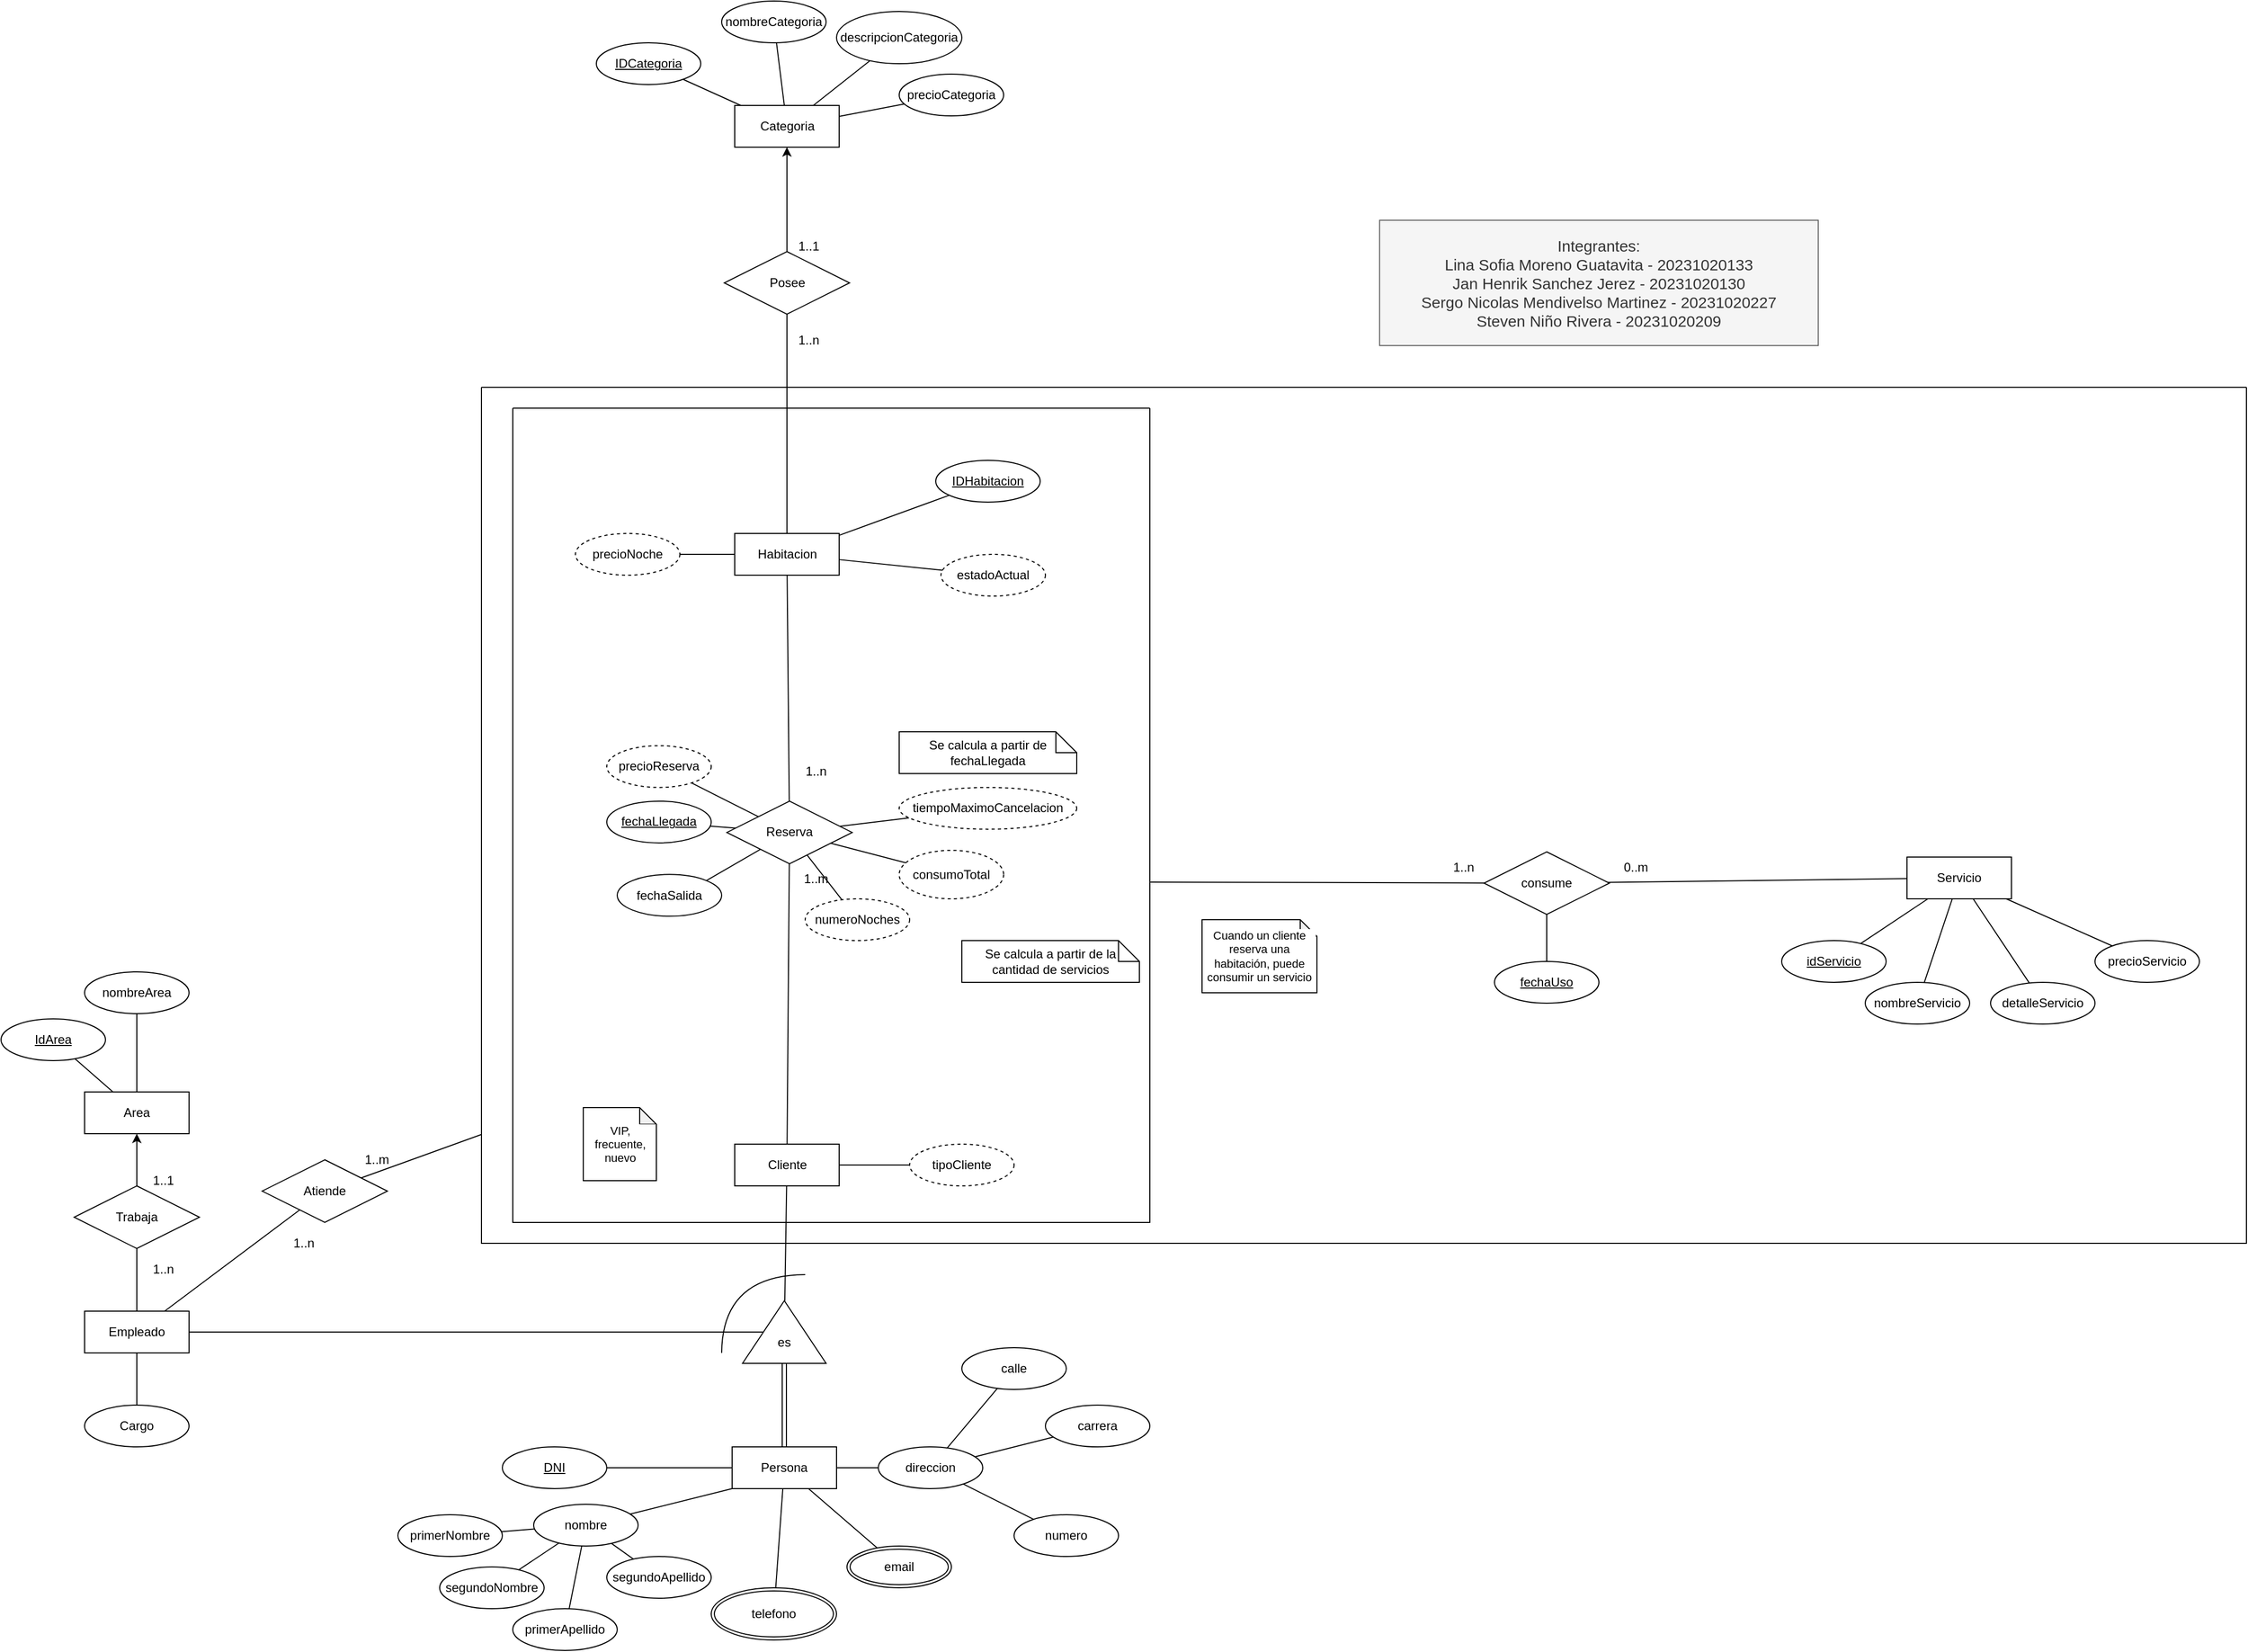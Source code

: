 <mxfile version="27.2.0">
  <diagram id="R2lEEEUBdFMjLlhIrx00" name="Page-1">
    <mxGraphModel dx="1281" dy="1661" grid="1" gridSize="10" guides="1" tooltips="1" connect="1" arrows="1" fold="1" page="1" pageScale="1" pageWidth="850" pageHeight="1100" math="0" shadow="0" extFonts="Permanent Marker^https://fonts.googleapis.com/css?family=Permanent+Marker">
      <root>
        <mxCell id="0" />
        <mxCell id="1" parent="0" />
        <mxCell id="shVBCPUXtci6jnUbTt21-21" style="edgeStyle=none;shape=connector;rounded=0;orthogonalLoop=1;jettySize=auto;html=1;strokeColor=default;align=center;verticalAlign=middle;fontFamily=Helvetica;fontSize=11;fontColor=default;labelBackgroundColor=default;endArrow=none;" parent="1" source="QS1I4q830uSCWdmDyugS-1" target="shVBCPUXtci6jnUbTt21-20" edge="1">
          <mxGeometry relative="1" as="geometry" />
        </mxCell>
        <mxCell id="QS1I4q830uSCWdmDyugS-1" value="Categoria" style="whiteSpace=wrap;html=1;align=center;" parent="1" vertex="1">
          <mxGeometry x="722.5" y="-450" width="100" height="40" as="geometry" />
        </mxCell>
        <mxCell id="dO-OO0QhJHyzGZb2AIYF-4" style="rounded=0;orthogonalLoop=1;jettySize=auto;html=1;exitX=1;exitY=0.5;exitDx=0;exitDy=0;endArrow=none;startFill=0;" parent="1" source="QS1I4q830uSCWdmDyugS-3" target="dO-OO0QhJHyzGZb2AIYF-3" edge="1">
          <mxGeometry relative="1" as="geometry" />
        </mxCell>
        <mxCell id="QS1I4q830uSCWdmDyugS-3" value="Persona" style="whiteSpace=wrap;html=1;align=center;" parent="1" vertex="1">
          <mxGeometry x="720" y="835" width="100" height="40" as="geometry" />
        </mxCell>
        <mxCell id="QS1I4q830uSCWdmDyugS-4" value="nombre" style="ellipse;whiteSpace=wrap;html=1;align=center;" parent="1" vertex="1">
          <mxGeometry x="530" y="890" width="100" height="40" as="geometry" />
        </mxCell>
        <mxCell id="QS1I4q830uSCWdmDyugS-5" value="DNI" style="ellipse;whiteSpace=wrap;html=1;align=center;fontStyle=4;" parent="1" vertex="1">
          <mxGeometry x="500" y="835" width="100" height="40" as="geometry" />
        </mxCell>
        <mxCell id="QS1I4q830uSCWdmDyugS-6" value="" style="endArrow=none;html=1;rounded=0;" parent="1" source="QS1I4q830uSCWdmDyugS-3" target="QS1I4q830uSCWdmDyugS-5" edge="1">
          <mxGeometry relative="1" as="geometry">
            <mxPoint x="660" y="1065" as="sourcePoint" />
            <mxPoint x="820" y="1065" as="targetPoint" />
          </mxGeometry>
        </mxCell>
        <mxCell id="QS1I4q830uSCWdmDyugS-7" value="" style="endArrow=none;html=1;rounded=0;exitX=0;exitY=1;exitDx=0;exitDy=0;" parent="1" source="QS1I4q830uSCWdmDyugS-3" target="QS1I4q830uSCWdmDyugS-4" edge="1">
          <mxGeometry relative="1" as="geometry">
            <mxPoint x="770" y="965" as="sourcePoint" />
            <mxPoint x="930" y="965" as="targetPoint" />
          </mxGeometry>
        </mxCell>
        <mxCell id="QS1I4q830uSCWdmDyugS-8" value="primerNombre" style="ellipse;whiteSpace=wrap;html=1;align=center;" parent="1" vertex="1">
          <mxGeometry x="400" y="900" width="100" height="40" as="geometry" />
        </mxCell>
        <mxCell id="QS1I4q830uSCWdmDyugS-9" value="primerApellido" style="ellipse;whiteSpace=wrap;html=1;align=center;" parent="1" vertex="1">
          <mxGeometry x="510" y="990" width="100" height="40" as="geometry" />
        </mxCell>
        <mxCell id="QS1I4q830uSCWdmDyugS-10" value="segundoNombre" style="ellipse;whiteSpace=wrap;html=1;align=center;" parent="1" vertex="1">
          <mxGeometry x="440" y="950" width="100" height="40" as="geometry" />
        </mxCell>
        <mxCell id="QS1I4q830uSCWdmDyugS-11" value="segundoApellido" style="ellipse;whiteSpace=wrap;html=1;align=center;" parent="1" vertex="1">
          <mxGeometry x="600" y="940" width="100" height="40" as="geometry" />
        </mxCell>
        <mxCell id="QS1I4q830uSCWdmDyugS-13" value="" style="endArrow=none;html=1;rounded=0;" parent="1" source="QS1I4q830uSCWdmDyugS-4" target="QS1I4q830uSCWdmDyugS-10" edge="1">
          <mxGeometry relative="1" as="geometry">
            <mxPoint x="650" y="985" as="sourcePoint" />
            <mxPoint x="810" y="985" as="targetPoint" />
          </mxGeometry>
        </mxCell>
        <mxCell id="QS1I4q830uSCWdmDyugS-14" value="" style="endArrow=none;html=1;rounded=0;" parent="1" source="QS1I4q830uSCWdmDyugS-4" target="QS1I4q830uSCWdmDyugS-8" edge="1">
          <mxGeometry relative="1" as="geometry">
            <mxPoint x="660" y="995" as="sourcePoint" />
            <mxPoint x="820" y="995" as="targetPoint" />
          </mxGeometry>
        </mxCell>
        <mxCell id="QS1I4q830uSCWdmDyugS-15" value="" style="endArrow=none;html=1;rounded=0;" parent="1" source="QS1I4q830uSCWdmDyugS-4" target="QS1I4q830uSCWdmDyugS-9" edge="1">
          <mxGeometry relative="1" as="geometry">
            <mxPoint x="670" y="1005" as="sourcePoint" />
            <mxPoint x="830" y="1005" as="targetPoint" />
          </mxGeometry>
        </mxCell>
        <mxCell id="QS1I4q830uSCWdmDyugS-16" value="" style="endArrow=none;html=1;rounded=0;" parent="1" source="QS1I4q830uSCWdmDyugS-11" target="QS1I4q830uSCWdmDyugS-4" edge="1">
          <mxGeometry relative="1" as="geometry">
            <mxPoint x="680" y="1015" as="sourcePoint" />
            <mxPoint x="840" y="1015" as="targetPoint" />
          </mxGeometry>
        </mxCell>
        <mxCell id="QS1I4q830uSCWdmDyugS-17" value="telefono" style="ellipse;shape=doubleEllipse;margin=3;whiteSpace=wrap;html=1;align=center;" parent="1" vertex="1">
          <mxGeometry x="700" y="970" width="120" height="50" as="geometry" />
        </mxCell>
        <mxCell id="QS1I4q830uSCWdmDyugS-18" value="email" style="ellipse;shape=doubleEllipse;margin=3;whiteSpace=wrap;html=1;align=center;" parent="1" vertex="1">
          <mxGeometry x="830" y="930" width="100" height="40" as="geometry" />
        </mxCell>
        <mxCell id="QS1I4q830uSCWdmDyugS-19" value="" style="endArrow=none;html=1;rounded=0;" parent="1" source="QS1I4q830uSCWdmDyugS-3" target="QS1I4q830uSCWdmDyugS-17" edge="1">
          <mxGeometry relative="1" as="geometry">
            <mxPoint x="830" y="745" as="sourcePoint" />
            <mxPoint x="990" y="745" as="targetPoint" />
          </mxGeometry>
        </mxCell>
        <mxCell id="QS1I4q830uSCWdmDyugS-20" value="" style="endArrow=none;html=1;rounded=0;" parent="1" source="QS1I4q830uSCWdmDyugS-3" target="QS1I4q830uSCWdmDyugS-18" edge="1">
          <mxGeometry relative="1" as="geometry">
            <mxPoint x="790" y="878" as="sourcePoint" />
            <mxPoint x="869" y="897" as="targetPoint" />
          </mxGeometry>
        </mxCell>
        <mxCell id="QS1I4q830uSCWdmDyugS-21" value="Empleado" style="whiteSpace=wrap;html=1;align=center;" parent="1" vertex="1">
          <mxGeometry x="100" y="705" width="100" height="40" as="geometry" />
        </mxCell>
        <mxCell id="QS1I4q830uSCWdmDyugS-40" value="" style="triangle;whiteSpace=wrap;html=1;rotation=-90;" parent="1" vertex="1">
          <mxGeometry x="740" y="685" width="60" height="80" as="geometry" />
        </mxCell>
        <mxCell id="QS1I4q830uSCWdmDyugS-41" value="" style="shape=link;html=1;rounded=0;" parent="1" source="QS1I4q830uSCWdmDyugS-40" target="QS1I4q830uSCWdmDyugS-3" edge="1">
          <mxGeometry relative="1" as="geometry">
            <mxPoint x="500" y="815" as="sourcePoint" />
            <mxPoint x="660" y="815" as="targetPoint" />
          </mxGeometry>
        </mxCell>
        <mxCell id="QS1I4q830uSCWdmDyugS-43" value="" style="endArrow=none;html=1;rounded=0;" parent="1" source="QS1I4q830uSCWdmDyugS-21" target="QS1I4q830uSCWdmDyugS-40" edge="1">
          <mxGeometry relative="1" as="geometry">
            <mxPoint x="730" y="405" as="sourcePoint" />
            <mxPoint x="890" y="405" as="targetPoint" />
          </mxGeometry>
        </mxCell>
        <mxCell id="QS1I4q830uSCWdmDyugS-44" value="" style="endArrow=none;html=1;rounded=0;" parent="1" source="G4VD6scRQYRvnBUST8PF-32" target="QS1I4q830uSCWdmDyugS-40" edge="1">
          <mxGeometry relative="1" as="geometry">
            <mxPoint x="730" y="545" as="sourcePoint" />
            <mxPoint x="424" y="663" as="targetPoint" />
          </mxGeometry>
        </mxCell>
        <mxCell id="QS1I4q830uSCWdmDyugS-45" value="Posee" style="shape=rhombus;perimeter=rhombusPerimeter;whiteSpace=wrap;html=1;align=center;" parent="1" vertex="1">
          <mxGeometry x="712.5" y="-310" width="120" height="60" as="geometry" />
        </mxCell>
        <mxCell id="QS1I4q830uSCWdmDyugS-47" value="" style="endArrow=none;html=1;rounded=0;startArrow=none;startFill=0;entryX=0.5;entryY=1;entryDx=0;entryDy=0;" parent="1" source="QS1I4q830uSCWdmDyugS-45" target="fhtL9vKuBu3bavkkqOvB-79" edge="1">
          <mxGeometry relative="1" as="geometry">
            <mxPoint x="320" y="210" as="sourcePoint" />
            <mxPoint x="750" y="-220" as="targetPoint" />
          </mxGeometry>
        </mxCell>
        <mxCell id="QS1I4q830uSCWdmDyugS-48" value="" style="endArrow=none;html=1;rounded=0;startArrow=classic;startFill=1;" parent="1" source="QS1I4q830uSCWdmDyugS-1" target="QS1I4q830uSCWdmDyugS-45" edge="1">
          <mxGeometry relative="1" as="geometry">
            <mxPoint x="430" y="20" as="sourcePoint" />
            <mxPoint x="430" y="90" as="targetPoint" />
          </mxGeometry>
        </mxCell>
        <mxCell id="QS1I4q830uSCWdmDyugS-49" value="nombreCategoria" style="ellipse;whiteSpace=wrap;html=1;align=center;" parent="1" vertex="1">
          <mxGeometry x="710" y="-550" width="100" height="40" as="geometry" />
        </mxCell>
        <mxCell id="QS1I4q830uSCWdmDyugS-50" value="IDCategoria" style="ellipse;whiteSpace=wrap;html=1;align=center;fontStyle=4;" parent="1" vertex="1">
          <mxGeometry x="590" y="-510" width="100" height="40" as="geometry" />
        </mxCell>
        <mxCell id="QS1I4q830uSCWdmDyugS-52" value="" style="endArrow=none;html=1;rounded=0;" parent="1" source="QS1I4q830uSCWdmDyugS-50" target="QS1I4q830uSCWdmDyugS-1" edge="1">
          <mxGeometry relative="1" as="geometry">
            <mxPoint x="190" y="-140" as="sourcePoint" />
            <mxPoint x="350" y="-140" as="targetPoint" />
          </mxGeometry>
        </mxCell>
        <mxCell id="QS1I4q830uSCWdmDyugS-53" value="" style="endArrow=none;html=1;rounded=0;" parent="1" source="QS1I4q830uSCWdmDyugS-49" target="QS1I4q830uSCWdmDyugS-1" edge="1">
          <mxGeometry relative="1" as="geometry">
            <mxPoint x="347" y="-183" as="sourcePoint" />
            <mxPoint x="418" y="-140" as="targetPoint" />
          </mxGeometry>
        </mxCell>
        <mxCell id="QS1I4q830uSCWdmDyugS-63" value="" style="endArrow=none;html=1;rounded=0;" parent="1" source="QS1I4q830uSCWdmDyugS-1" target="shVBCPUXtci6jnUbTt21-4" edge="1">
          <mxGeometry relative="1" as="geometry">
            <mxPoint x="510" y="50" as="sourcePoint" />
            <mxPoint x="542.751" y="-193.231" as="targetPoint" />
          </mxGeometry>
        </mxCell>
        <mxCell id="QS1I4q830uSCWdmDyugS-64" value="Cargo" style="ellipse;whiteSpace=wrap;html=1;align=center;" parent="1" vertex="1">
          <mxGeometry x="100" y="795" width="100" height="40" as="geometry" />
        </mxCell>
        <mxCell id="QS1I4q830uSCWdmDyugS-65" value="" style="endArrow=none;html=1;rounded=0;" parent="1" source="QS1I4q830uSCWdmDyugS-64" target="QS1I4q830uSCWdmDyugS-21" edge="1">
          <mxGeometry relative="1" as="geometry">
            <mxPoint x="-20" y="775" as="sourcePoint" />
            <mxPoint x="140" y="775" as="targetPoint" />
          </mxGeometry>
        </mxCell>
        <mxCell id="QS1I4q830uSCWdmDyugS-71" value="" style="endArrow=none;html=1;rounded=0;exitX=0.5;exitY=1;exitDx=0;exitDy=0;" parent="1" source="dO-OO0QhJHyzGZb2AIYF-10" target="QS1I4q830uSCWdmDyugS-21" edge="1">
          <mxGeometry relative="1" as="geometry">
            <mxPoint x="55.584" y="662.183" as="sourcePoint" />
            <mxPoint x="80" y="655" as="targetPoint" />
          </mxGeometry>
        </mxCell>
        <mxCell id="QS1I4q830uSCWdmDyugS-72" value="Servicio" style="whiteSpace=wrap;html=1;align=center;" parent="1" vertex="1">
          <mxGeometry x="1845" y="270" width="100" height="40" as="geometry" />
        </mxCell>
        <mxCell id="QS1I4q830uSCWdmDyugS-73" value="idServicio" style="ellipse;whiteSpace=wrap;html=1;align=center;fontStyle=4;" parent="1" vertex="1">
          <mxGeometry x="1725" y="350" width="100" height="40" as="geometry" />
        </mxCell>
        <mxCell id="QS1I4q830uSCWdmDyugS-74" value="" style="endArrow=none;html=1;rounded=0;" parent="1" source="QS1I4q830uSCWdmDyugS-73" target="QS1I4q830uSCWdmDyugS-72" edge="1">
          <mxGeometry relative="1" as="geometry">
            <mxPoint x="1525" y="690" as="sourcePoint" />
            <mxPoint x="1685" y="690" as="targetPoint" />
          </mxGeometry>
        </mxCell>
        <mxCell id="QS1I4q830uSCWdmDyugS-75" value="nombreServicio" style="ellipse;whiteSpace=wrap;html=1;align=center;" parent="1" vertex="1">
          <mxGeometry x="1805" y="390" width="100" height="40" as="geometry" />
        </mxCell>
        <mxCell id="QS1I4q830uSCWdmDyugS-76" value="" style="endArrow=none;html=1;rounded=0;" parent="1" source="QS1I4q830uSCWdmDyugS-75" target="QS1I4q830uSCWdmDyugS-72" edge="1">
          <mxGeometry relative="1" as="geometry">
            <mxPoint x="1515" y="660" as="sourcePoint" />
            <mxPoint x="1675" y="660" as="targetPoint" />
          </mxGeometry>
        </mxCell>
        <mxCell id="QS1I4q830uSCWdmDyugS-77" value="precioServicio" style="ellipse;whiteSpace=wrap;html=1;align=center;" parent="1" vertex="1">
          <mxGeometry x="2025" y="350" width="100" height="40" as="geometry" />
        </mxCell>
        <mxCell id="QS1I4q830uSCWdmDyugS-78" value="" style="endArrow=none;html=1;rounded=0;" parent="1" source="QS1I4q830uSCWdmDyugS-72" target="QS1I4q830uSCWdmDyugS-77" edge="1">
          <mxGeometry relative="1" as="geometry">
            <mxPoint x="1725" y="560" as="sourcePoint" />
            <mxPoint x="1885" y="560" as="targetPoint" />
          </mxGeometry>
        </mxCell>
        <mxCell id="QS1I4q830uSCWdmDyugS-79" value="detalleServicio" style="ellipse;whiteSpace=wrap;html=1;align=center;" parent="1" vertex="1">
          <mxGeometry x="1925" y="390" width="100" height="40" as="geometry" />
        </mxCell>
        <mxCell id="QS1I4q830uSCWdmDyugS-80" value="" style="endArrow=none;html=1;rounded=0;" parent="1" source="QS1I4q830uSCWdmDyugS-72" target="QS1I4q830uSCWdmDyugS-79" edge="1">
          <mxGeometry relative="1" as="geometry">
            <mxPoint x="1665" y="580" as="sourcePoint" />
            <mxPoint x="1825" y="580" as="targetPoint" />
          </mxGeometry>
        </mxCell>
        <mxCell id="QS1I4q830uSCWdmDyugS-81" value="consume" style="shape=rhombus;perimeter=rhombusPerimeter;whiteSpace=wrap;html=1;align=center;" parent="1" vertex="1">
          <mxGeometry x="1440" y="265" width="120" height="60" as="geometry" />
        </mxCell>
        <mxCell id="QS1I4q830uSCWdmDyugS-83" value="" style="endArrow=none;html=1;rounded=0;endFill=1;startFill=0;exitX=1.001;exitY=0.582;exitDx=0;exitDy=0;exitPerimeter=0;" parent="1" source="G4VD6scRQYRvnBUST8PF-38" target="QS1I4q830uSCWdmDyugS-81" edge="1">
          <mxGeometry relative="1" as="geometry">
            <mxPoint x="1030" y="295" as="sourcePoint" />
            <mxPoint x="990" y="500" as="targetPoint" />
          </mxGeometry>
        </mxCell>
        <mxCell id="QS1I4q830uSCWdmDyugS-85" value="" style="resizable=0;html=1;whiteSpace=wrap;align=right;verticalAlign=bottom;" parent="QS1I4q830uSCWdmDyugS-83" connectable="0" vertex="1">
          <mxGeometry x="1" relative="1" as="geometry" />
        </mxCell>
        <mxCell id="QS1I4q830uSCWdmDyugS-86" value="" style="endArrow=none;html=1;rounded=0;" parent="1" source="QS1I4q830uSCWdmDyugS-81" target="QS1I4q830uSCWdmDyugS-72" edge="1">
          <mxGeometry relative="1" as="geometry">
            <mxPoint x="1305" y="690" as="sourcePoint" />
            <mxPoint x="1415" y="690" as="targetPoint" />
          </mxGeometry>
        </mxCell>
        <mxCell id="QS1I4q830uSCWdmDyugS-91" value="" style="endArrow=none;html=1;rounded=0;" parent="1" source="QS1I4q830uSCWdmDyugS-89" target="QS1I4q830uSCWdmDyugS-81" edge="1">
          <mxGeometry relative="1" as="geometry">
            <mxPoint x="1351.045" y="633.142" as="sourcePoint" />
            <mxPoint x="1520" y="745" as="targetPoint" />
          </mxGeometry>
        </mxCell>
        <mxCell id="dO-OO0QhJHyzGZb2AIYF-2" value="es" style="text;html=1;align=center;verticalAlign=middle;whiteSpace=wrap;rounded=0;" parent="1" vertex="1">
          <mxGeometry x="740" y="720" width="60" height="30" as="geometry" />
        </mxCell>
        <mxCell id="shVBCPUXtci6jnUbTt21-12" style="edgeStyle=none;shape=connector;rounded=0;orthogonalLoop=1;jettySize=auto;html=1;strokeColor=default;align=center;verticalAlign=middle;fontFamily=Helvetica;fontSize=11;fontColor=default;labelBackgroundColor=default;endArrow=none;" parent="1" source="dO-OO0QhJHyzGZb2AIYF-3" target="shVBCPUXtci6jnUbTt21-9" edge="1">
          <mxGeometry relative="1" as="geometry" />
        </mxCell>
        <mxCell id="shVBCPUXtci6jnUbTt21-13" style="edgeStyle=none;shape=connector;rounded=0;orthogonalLoop=1;jettySize=auto;html=1;strokeColor=default;align=center;verticalAlign=middle;fontFamily=Helvetica;fontSize=11;fontColor=default;labelBackgroundColor=default;endArrow=none;" parent="1" source="dO-OO0QhJHyzGZb2AIYF-3" target="shVBCPUXtci6jnUbTt21-10" edge="1">
          <mxGeometry relative="1" as="geometry" />
        </mxCell>
        <mxCell id="shVBCPUXtci6jnUbTt21-14" style="edgeStyle=none;shape=connector;rounded=0;orthogonalLoop=1;jettySize=auto;html=1;strokeColor=default;align=center;verticalAlign=middle;fontFamily=Helvetica;fontSize=11;fontColor=default;labelBackgroundColor=default;endArrow=none;" parent="1" source="dO-OO0QhJHyzGZb2AIYF-3" target="shVBCPUXtci6jnUbTt21-11" edge="1">
          <mxGeometry relative="1" as="geometry" />
        </mxCell>
        <mxCell id="dO-OO0QhJHyzGZb2AIYF-3" value="direccion" style="ellipse;whiteSpace=wrap;html=1;align=center;" parent="1" vertex="1">
          <mxGeometry x="860" y="835" width="100" height="40" as="geometry" />
        </mxCell>
        <mxCell id="dO-OO0QhJHyzGZb2AIYF-12" style="edgeStyle=orthogonalEdgeStyle;rounded=0;orthogonalLoop=1;jettySize=auto;html=1;exitX=0.5;exitY=0;exitDx=0;exitDy=0;entryX=0.5;entryY=1;entryDx=0;entryDy=0;endArrow=classic;startFill=0;endFill=1;" parent="1" source="dO-OO0QhJHyzGZb2AIYF-10" target="dO-OO0QhJHyzGZb2AIYF-11" edge="1">
          <mxGeometry relative="1" as="geometry" />
        </mxCell>
        <mxCell id="dO-OO0QhJHyzGZb2AIYF-10" value="Trabaja" style="shape=rhombus;perimeter=rhombusPerimeter;whiteSpace=wrap;html=1;align=center;" parent="1" vertex="1">
          <mxGeometry x="90" y="585" width="120" height="60" as="geometry" />
        </mxCell>
        <mxCell id="dO-OO0QhJHyzGZb2AIYF-14" style="rounded=0;orthogonalLoop=1;jettySize=auto;html=1;endArrow=none;startFill=0;" parent="1" source="dO-OO0QhJHyzGZb2AIYF-11" target="dO-OO0QhJHyzGZb2AIYF-13" edge="1">
          <mxGeometry relative="1" as="geometry" />
        </mxCell>
        <mxCell id="dO-OO0QhJHyzGZb2AIYF-16" style="rounded=0;orthogonalLoop=1;jettySize=auto;html=1;endArrow=none;startFill=0;" parent="1" source="dO-OO0QhJHyzGZb2AIYF-11" target="dO-OO0QhJHyzGZb2AIYF-15" edge="1">
          <mxGeometry relative="1" as="geometry" />
        </mxCell>
        <mxCell id="dO-OO0QhJHyzGZb2AIYF-11" value="Area" style="whiteSpace=wrap;html=1;align=center;" parent="1" vertex="1">
          <mxGeometry x="100" y="495" width="100" height="40" as="geometry" />
        </mxCell>
        <mxCell id="dO-OO0QhJHyzGZb2AIYF-13" value="IdArea" style="ellipse;whiteSpace=wrap;html=1;align=center;fontStyle=4;" parent="1" vertex="1">
          <mxGeometry x="20" y="425" width="100" height="40" as="geometry" />
        </mxCell>
        <mxCell id="dO-OO0QhJHyzGZb2AIYF-15" value="nombreArea" style="ellipse;whiteSpace=wrap;html=1;align=center;" parent="1" vertex="1">
          <mxGeometry x="100" y="380" width="100" height="40" as="geometry" />
        </mxCell>
        <mxCell id="shVBCPUXtci6jnUbTt21-4" value="descripcionCategoria" style="ellipse;whiteSpace=wrap;html=1;align=center;" parent="1" vertex="1">
          <mxGeometry x="820" y="-540" width="120" height="50" as="geometry" />
        </mxCell>
        <mxCell id="shVBCPUXtci6jnUbTt21-9" value="calle" style="ellipse;whiteSpace=wrap;html=1;align=center;" parent="1" vertex="1">
          <mxGeometry x="940" y="740" width="100" height="40" as="geometry" />
        </mxCell>
        <mxCell id="shVBCPUXtci6jnUbTt21-10" value="carrera" style="ellipse;whiteSpace=wrap;html=1;align=center;" parent="1" vertex="1">
          <mxGeometry x="1020" y="795" width="100" height="40" as="geometry" />
        </mxCell>
        <mxCell id="shVBCPUXtci6jnUbTt21-11" value="numero" style="ellipse;whiteSpace=wrap;html=1;align=center;" parent="1" vertex="1">
          <mxGeometry x="990" y="900" width="100" height="40" as="geometry" />
        </mxCell>
        <mxCell id="shVBCPUXtci6jnUbTt21-20" value="precioCategoria" style="ellipse;whiteSpace=wrap;html=1;align=center;" parent="1" vertex="1">
          <mxGeometry x="880" y="-480" width="100" height="40" as="geometry" />
        </mxCell>
        <mxCell id="hM8OIDVvDlEyUMFHQCPn-17" value="1..1" style="text;html=1;align=center;verticalAlign=middle;resizable=0;points=[];autosize=1;strokeColor=none;fillColor=none;" parent="1" vertex="1">
          <mxGeometry x="772.5" y="-330" width="40" height="30" as="geometry" />
        </mxCell>
        <mxCell id="hM8OIDVvDlEyUMFHQCPn-20" value="1..1" style="text;html=1;align=center;verticalAlign=middle;resizable=0;points=[];autosize=1;strokeColor=none;fillColor=none;" parent="1" vertex="1">
          <mxGeometry x="155" y="565" width="40" height="30" as="geometry" />
        </mxCell>
        <mxCell id="hM8OIDVvDlEyUMFHQCPn-21" value="1..n" style="text;html=1;align=center;verticalAlign=middle;resizable=0;points=[];autosize=1;strokeColor=none;fillColor=none;" parent="1" vertex="1">
          <mxGeometry x="155" y="650" width="40" height="30" as="geometry" />
        </mxCell>
        <mxCell id="hM8OIDVvDlEyUMFHQCPn-22" value="1..n" style="text;html=1;align=center;verticalAlign=middle;resizable=0;points=[];autosize=1;strokeColor=none;fillColor=none;" parent="1" vertex="1">
          <mxGeometry x="1400" y="265" width="40" height="30" as="geometry" />
        </mxCell>
        <mxCell id="hM8OIDVvDlEyUMFHQCPn-23" value="0..m" style="text;html=1;align=center;verticalAlign=middle;resizable=0;points=[];autosize=1;strokeColor=none;fillColor=none;" parent="1" vertex="1">
          <mxGeometry x="1560" y="265" width="50" height="30" as="geometry" />
        </mxCell>
        <mxCell id="fhtL9vKuBu3bavkkqOvB-17" value="" style="endArrow=none;html=1;rounded=0;edgeStyle=orthogonalEdgeStyle;curved=1;" parent="1" edge="1">
          <mxGeometry width="50" height="50" relative="1" as="geometry">
            <mxPoint x="790" y="670" as="sourcePoint" />
            <mxPoint x="710" y="745" as="targetPoint" />
          </mxGeometry>
        </mxCell>
        <mxCell id="fhtL9vKuBu3bavkkqOvB-68" value="1..n" style="text;html=1;align=center;verticalAlign=middle;resizable=0;points=[];autosize=1;strokeColor=none;fillColor=none;" parent="1" vertex="1">
          <mxGeometry x="772.5" y="-240" width="40" height="30" as="geometry" />
        </mxCell>
        <mxCell id="G4VD6scRQYRvnBUST8PF-1" value="&lt;div&gt;Integrantes:&lt;/div&gt;Lina Sofia Moreno Guatavita - 20231020133&lt;div&gt;Jan Henrik Sanchez Jerez - 20231020130&lt;/div&gt;&lt;div&gt;Sergo Nicolas Mendivelso Martinez - 20231020227&lt;/div&gt;&lt;div&gt;Steven Niño Rivera - 20231020209&lt;/div&gt;" style="text;html=1;align=center;verticalAlign=middle;whiteSpace=wrap;rounded=0;fillColor=#f5f5f5;fontColor=#333333;strokeColor=#666666;fontSize=15;" parent="1" vertex="1">
          <mxGeometry x="1340" y="-340" width="420" height="120" as="geometry" />
        </mxCell>
        <mxCell id="G4VD6scRQYRvnBUST8PF-38" value="" style="swimlane;startSize=0;fontFamily=Helvetica;fontSize=11;fontColor=default;labelBackgroundColor=default;fillColor=none;" parent="1" vertex="1">
          <mxGeometry x="510" y="-160" width="610" height="780" as="geometry" />
        </mxCell>
        <mxCell id="G4VD6scRQYRvnBUST8PF-32" value="Cliente" style="whiteSpace=wrap;html=1;align=center;" parent="G4VD6scRQYRvnBUST8PF-38" vertex="1">
          <mxGeometry x="212.5" y="705" width="100" height="40" as="geometry" />
        </mxCell>
        <mxCell id="G4VD6scRQYRvnBUST8PF-36" value="VIP, frecuente, nuevo" style="shape=note;whiteSpace=wrap;html=1;backgroundOutline=1;darkOpacity=0.05;fontFamily=Helvetica;fontSize=11;fontColor=default;labelBackgroundColor=default;size=16;" parent="G4VD6scRQYRvnBUST8PF-38" vertex="1">
          <mxGeometry x="67.5" y="670" width="70" height="70" as="geometry" />
        </mxCell>
        <mxCell id="hM8OIDVvDlEyUMFHQCPn-28" value="1..m" style="text;html=1;align=center;verticalAlign=middle;resizable=0;points=[];autosize=1;strokeColor=none;fillColor=none;" parent="G4VD6scRQYRvnBUST8PF-38" vertex="1">
          <mxGeometry x="265" y="436.44" width="50" height="30" as="geometry" />
        </mxCell>
        <mxCell id="G4VD6scRQYRvnBUST8PF-7" value="" style="endArrow=none;html=1;rounded=0;" parent="G4VD6scRQYRvnBUST8PF-38" source="G4VD6scRQYRvnBUST8PF-30" target="G4VD6scRQYRvnBUST8PF-13" edge="1">
          <mxGeometry relative="1" as="geometry">
            <mxPoint x="220" y="414.903" as="sourcePoint" />
            <mxPoint x="164.847" y="447.837" as="targetPoint" />
          </mxGeometry>
        </mxCell>
        <mxCell id="G4VD6scRQYRvnBUST8PF-8" value="" style="endArrow=none;html=1;rounded=0;entryX=1;entryY=0;entryDx=0;entryDy=0;" parent="G4VD6scRQYRvnBUST8PF-38" source="G4VD6scRQYRvnBUST8PF-30" target="G4VD6scRQYRvnBUST8PF-18" edge="1">
          <mxGeometry relative="1" as="geometry">
            <mxPoint x="220" y="446.68" as="sourcePoint" />
            <mxPoint x="300" y="596.68" as="targetPoint" />
          </mxGeometry>
        </mxCell>
        <mxCell id="G4VD6scRQYRvnBUST8PF-9" value="" style="endArrow=none;html=1;rounded=0;" parent="G4VD6scRQYRvnBUST8PF-38" source="G4VD6scRQYRvnBUST8PF-30" target="G4VD6scRQYRvnBUST8PF-14" edge="1">
          <mxGeometry relative="1" as="geometry">
            <mxPoint x="220" y="406.68" as="sourcePoint" />
            <mxPoint x="147.735" y="363.321" as="targetPoint" />
          </mxGeometry>
        </mxCell>
        <mxCell id="G4VD6scRQYRvnBUST8PF-11" value="" style="endArrow=none;html=1;rounded=0;" parent="G4VD6scRQYRvnBUST8PF-38" source="G4VD6scRQYRvnBUST8PF-30" target="G4VD6scRQYRvnBUST8PF-16" edge="1">
          <mxGeometry relative="1" as="geometry">
            <mxPoint x="320" y="414.9" as="sourcePoint" />
            <mxPoint x="441.042" y="433.558" as="targetPoint" />
          </mxGeometry>
        </mxCell>
        <mxCell id="G4VD6scRQYRvnBUST8PF-12" value="Se calcula a partir de fechaLlegada" style="shape=note;size=20;whiteSpace=wrap;html=1;" parent="G4VD6scRQYRvnBUST8PF-38" vertex="1">
          <mxGeometry x="370" y="310" width="170" height="40" as="geometry" />
        </mxCell>
        <mxCell id="G4VD6scRQYRvnBUST8PF-13" value="fechaLlegada" style="ellipse;whiteSpace=wrap;html=1;align=center;fontStyle=4" parent="G4VD6scRQYRvnBUST8PF-38" vertex="1">
          <mxGeometry x="90" y="376.44" width="100" height="40" as="geometry" />
        </mxCell>
        <mxCell id="G4VD6scRQYRvnBUST8PF-14" value="precioReserva" style="ellipse;whiteSpace=wrap;html=1;align=center;dashed=1;" parent="G4VD6scRQYRvnBUST8PF-38" vertex="1">
          <mxGeometry x="90" y="323.32" width="100" height="40" as="geometry" />
        </mxCell>
        <mxCell id="G4VD6scRQYRvnBUST8PF-16" value="tiempoMaximoCancelacion" style="ellipse;whiteSpace=wrap;html=1;align=center;dashed=1;" parent="G4VD6scRQYRvnBUST8PF-38" vertex="1">
          <mxGeometry x="370" y="363.32" width="170" height="40" as="geometry" />
        </mxCell>
        <mxCell id="G4VD6scRQYRvnBUST8PF-18" value="fechaSalida" style="ellipse;whiteSpace=wrap;html=1;align=center;" parent="G4VD6scRQYRvnBUST8PF-38" vertex="1">
          <mxGeometry x="100" y="446.68" width="100" height="40" as="geometry" />
        </mxCell>
        <mxCell id="G4VD6scRQYRvnBUST8PF-30" value="Reserva" style="shape=rhombus;perimeter=rhombusPerimeter;whiteSpace=wrap;html=1;align=center;" parent="G4VD6scRQYRvnBUST8PF-38" vertex="1">
          <mxGeometry x="205" y="376.44" width="120" height="60" as="geometry" />
        </mxCell>
        <mxCell id="G4VD6scRQYRvnBUST8PF-35" style="rounded=0;orthogonalLoop=1;jettySize=auto;html=1;endArrow=none;startFill=0;endFill=1;" parent="G4VD6scRQYRvnBUST8PF-38" source="G4VD6scRQYRvnBUST8PF-30" target="G4VD6scRQYRvnBUST8PF-32" edge="1">
          <mxGeometry relative="1" as="geometry">
            <mxPoint x="245" y="290" as="sourcePoint" />
          </mxGeometry>
        </mxCell>
        <mxCell id="fhtL9vKuBu3bavkkqOvB-79" value="&lt;span style=&quot;background-color: initial;&quot;&gt;Habitacion&lt;/span&gt;" style="whiteSpace=wrap;html=1;align=center;" parent="G4VD6scRQYRvnBUST8PF-38" vertex="1">
          <mxGeometry x="212.5" y="120" width="100" height="40" as="geometry" />
        </mxCell>
        <mxCell id="G4VD6scRQYRvnBUST8PF-37" style="edgeStyle=none;shape=connector;rounded=0;orthogonalLoop=1;jettySize=auto;html=1;strokeColor=default;align=center;verticalAlign=middle;fontFamily=Helvetica;fontSize=11;fontColor=default;labelBackgroundColor=default;startFill=0;endArrow=none;" parent="G4VD6scRQYRvnBUST8PF-38" source="G4VD6scRQYRvnBUST8PF-30" target="fhtL9vKuBu3bavkkqOvB-79" edge="1">
          <mxGeometry relative="1" as="geometry" />
        </mxCell>
        <mxCell id="fhtL9vKuBu3bavkkqOvB-83" value="estadoActual" style="ellipse;whiteSpace=wrap;html=1;align=center;dashed=1;" parent="G4VD6scRQYRvnBUST8PF-38" vertex="1">
          <mxGeometry x="410" y="140" width="100" height="40" as="geometry" />
        </mxCell>
        <mxCell id="fhtL9vKuBu3bavkkqOvB-81" value="" style="endArrow=none;html=1;rounded=0;" parent="G4VD6scRQYRvnBUST8PF-38" source="fhtL9vKuBu3bavkkqOvB-83" target="fhtL9vKuBu3bavkkqOvB-79" edge="1">
          <mxGeometry relative="1" as="geometry">
            <mxPoint x="-270" y="310" as="sourcePoint" />
            <mxPoint x="-110" y="310" as="targetPoint" />
          </mxGeometry>
        </mxCell>
        <mxCell id="fhtL9vKuBu3bavkkqOvB-82" value="IDHabitacion" style="ellipse;whiteSpace=wrap;html=1;align=center;fontStyle=4;" parent="G4VD6scRQYRvnBUST8PF-38" vertex="1">
          <mxGeometry x="405" y="50" width="100" height="40" as="geometry" />
        </mxCell>
        <mxCell id="fhtL9vKuBu3bavkkqOvB-80" value="" style="endArrow=none;html=1;rounded=0;" parent="G4VD6scRQYRvnBUST8PF-38" source="fhtL9vKuBu3bavkkqOvB-82" target="fhtL9vKuBu3bavkkqOvB-79" edge="1">
          <mxGeometry relative="1" as="geometry">
            <mxPoint x="-360" y="290" as="sourcePoint" />
            <mxPoint x="-200" y="290" as="targetPoint" />
          </mxGeometry>
        </mxCell>
        <mxCell id="G4VD6scRQYRvnBUST8PF-42" value="1..n" style="text;html=1;align=center;verticalAlign=middle;resizable=0;points=[];autosize=1;strokeColor=none;fillColor=none;" parent="G4VD6scRQYRvnBUST8PF-38" vertex="1">
          <mxGeometry x="270" y="333.32" width="40" height="30" as="geometry" />
        </mxCell>
        <mxCell id="shVBCPUXtci6jnUbTt21-18" value="Cuando un cliente reserva una habitación, puede consumir un servicio" style="shape=note;whiteSpace=wrap;html=1;backgroundOutline=1;darkOpacity=0.05;fontFamily=Helvetica;fontSize=11;fontColor=default;labelBackgroundColor=default;size=16;" parent="1" vertex="1">
          <mxGeometry x="1170" y="330" width="110" height="70" as="geometry" />
        </mxCell>
        <mxCell id="lwkXBF0urChAFcM_Qn3S-1" value="" style="swimlane;startSize=0;" parent="1" vertex="1">
          <mxGeometry x="480" y="-180" width="1690" height="820" as="geometry" />
        </mxCell>
        <mxCell id="QS1I4q830uSCWdmDyugS-89" value="fechaUso" style="ellipse;whiteSpace=wrap;html=1;align=center;fontStyle=4" parent="lwkXBF0urChAFcM_Qn3S-1" vertex="1">
          <mxGeometry x="970" y="550" width="100" height="40" as="geometry" />
        </mxCell>
        <mxCell id="G4VD6scRQYRvnBUST8PF-19" value="consumoTotal" style="ellipse;whiteSpace=wrap;html=1;align=center;dashed=1;" parent="lwkXBF0urChAFcM_Qn3S-1" vertex="1">
          <mxGeometry x="400" y="443.56" width="100" height="46.44" as="geometry" />
        </mxCell>
        <mxCell id="G4VD6scRQYRvnBUST8PF-21" value="Se calcula a partir de la cantidad de servicios" style="shape=note;size=20;whiteSpace=wrap;html=1;" parent="lwkXBF0urChAFcM_Qn3S-1" vertex="1">
          <mxGeometry x="460" y="530" width="170" height="40" as="geometry" />
        </mxCell>
        <mxCell id="I6LmXVEZjTcFnqHunB0a-1" value="tipoCliente" style="ellipse;whiteSpace=wrap;html=1;align=center;dashed=1;" parent="lwkXBF0urChAFcM_Qn3S-1" vertex="1">
          <mxGeometry x="410" y="725" width="100" height="40" as="geometry" />
        </mxCell>
        <mxCell id="I6LmXVEZjTcFnqHunB0a-3" value="precioNoche" style="ellipse;whiteSpace=wrap;html=1;align=center;dashed=1;" parent="lwkXBF0urChAFcM_Qn3S-1" vertex="1">
          <mxGeometry x="90" y="140" width="100" height="40" as="geometry" />
        </mxCell>
        <mxCell id="I6LmXVEZjTcFnqHunB0a-5" value="numeroNoches" style="ellipse;whiteSpace=wrap;html=1;align=center;dashed=1;" parent="lwkXBF0urChAFcM_Qn3S-1" vertex="1">
          <mxGeometry x="310" y="490" width="100" height="40" as="geometry" />
        </mxCell>
        <mxCell id="lwkXBF0urChAFcM_Qn3S-2" value="Atiende" style="shape=rhombus;perimeter=rhombusPerimeter;whiteSpace=wrap;html=1;align=center;" parent="1" vertex="1">
          <mxGeometry x="270" y="560" width="120" height="60" as="geometry" />
        </mxCell>
        <mxCell id="lwkXBF0urChAFcM_Qn3S-5" value="" style="endArrow=none;html=1;rounded=0;" parent="1" source="lwkXBF0urChAFcM_Qn3S-2" target="QS1I4q830uSCWdmDyugS-21" edge="1">
          <mxGeometry relative="1" as="geometry">
            <mxPoint x="300" y="540" as="sourcePoint" />
            <mxPoint x="460" y="540" as="targetPoint" />
          </mxGeometry>
        </mxCell>
        <mxCell id="lwkXBF0urChAFcM_Qn3S-6" value="" style="endArrow=none;html=1;rounded=0;" parent="1" source="lwkXBF0urChAFcM_Qn3S-1" target="lwkXBF0urChAFcM_Qn3S-2" edge="1">
          <mxGeometry relative="1" as="geometry">
            <mxPoint x="340" y="540" as="sourcePoint" />
            <mxPoint x="340" y="805" as="targetPoint" />
          </mxGeometry>
        </mxCell>
        <mxCell id="lwkXBF0urChAFcM_Qn3S-9" value="1..n" style="text;html=1;align=center;verticalAlign=middle;whiteSpace=wrap;rounded=0;" parent="1" vertex="1">
          <mxGeometry x="280" y="625" width="60" height="30" as="geometry" />
        </mxCell>
        <mxCell id="lwkXBF0urChAFcM_Qn3S-10" value="1..m" style="text;html=1;align=center;verticalAlign=middle;whiteSpace=wrap;rounded=0;" parent="1" vertex="1">
          <mxGeometry x="350" y="545" width="60" height="30" as="geometry" />
        </mxCell>
        <mxCell id="G4VD6scRQYRvnBUST8PF-20" style="rounded=0;orthogonalLoop=1;jettySize=auto;html=1;endArrow=none;startFill=0;" parent="1" source="G4VD6scRQYRvnBUST8PF-30" target="G4VD6scRQYRvnBUST8PF-19" edge="1">
          <mxGeometry relative="1" as="geometry">
            <mxPoint x="822.488" y="286.68" as="sourcePoint" />
          </mxGeometry>
        </mxCell>
        <mxCell id="I6LmXVEZjTcFnqHunB0a-2" value="" style="endArrow=none;html=1;rounded=0;" parent="1" source="G4VD6scRQYRvnBUST8PF-32" target="I6LmXVEZjTcFnqHunB0a-1" edge="1">
          <mxGeometry relative="1" as="geometry">
            <mxPoint x="850" y="490" as="sourcePoint" />
            <mxPoint x="1010" y="490" as="targetPoint" />
          </mxGeometry>
        </mxCell>
        <mxCell id="I6LmXVEZjTcFnqHunB0a-4" value="" style="endArrow=none;html=1;rounded=0;" parent="1" source="I6LmXVEZjTcFnqHunB0a-3" target="fhtL9vKuBu3bavkkqOvB-79" edge="1">
          <mxGeometry relative="1" as="geometry">
            <mxPoint x="-63" y="180" as="sourcePoint" />
            <mxPoint x="520" y="15" as="targetPoint" />
          </mxGeometry>
        </mxCell>
        <mxCell id="I6LmXVEZjTcFnqHunB0a-6" value="" style="endArrow=none;html=1;rounded=0;" parent="1" source="G4VD6scRQYRvnBUST8PF-30" target="I6LmXVEZjTcFnqHunB0a-5" edge="1">
          <mxGeometry relative="1" as="geometry">
            <mxPoint x="720" y="340" as="sourcePoint" />
            <mxPoint x="880" y="340" as="targetPoint" />
          </mxGeometry>
        </mxCell>
      </root>
    </mxGraphModel>
  </diagram>
</mxfile>
